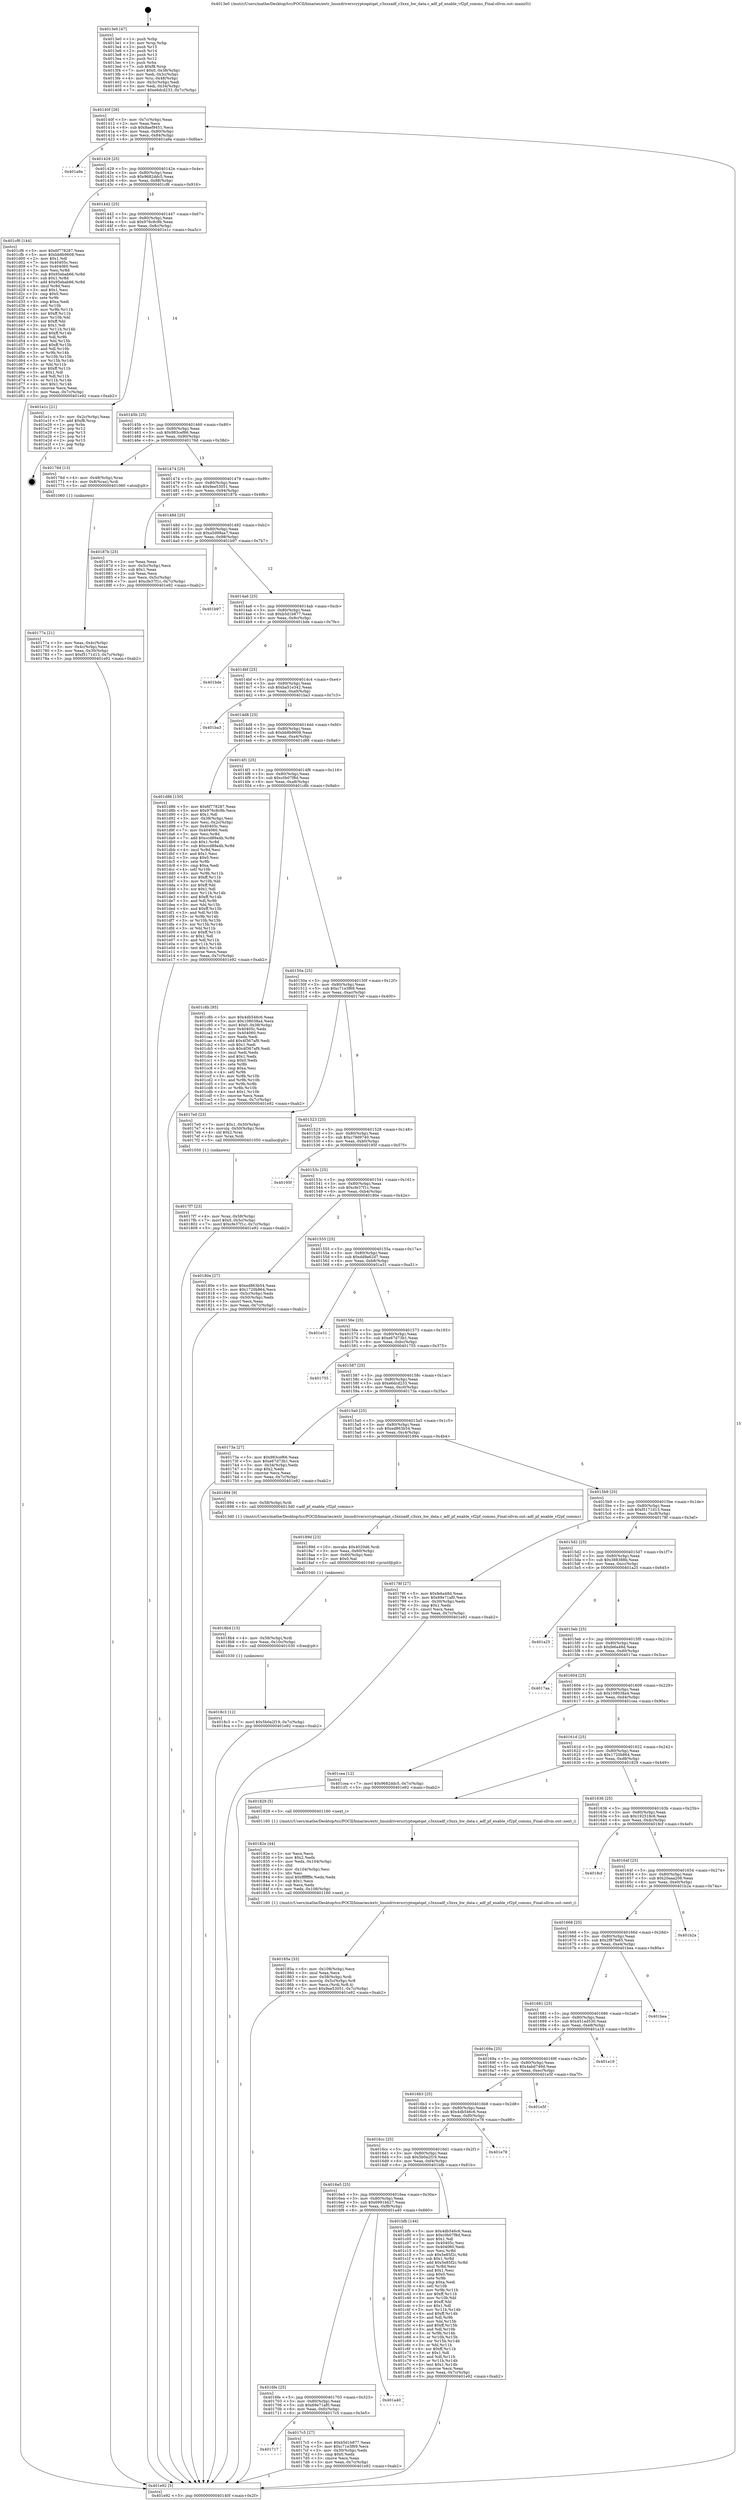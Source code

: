 digraph "0x4013e0" {
  label = "0x4013e0 (/mnt/c/Users/mathe/Desktop/tcc/POCII/binaries/extr_linuxdriverscryptoqatqat_c3xxxadf_c3xxx_hw_data.c_adf_pf_enable_vf2pf_comms_Final-ollvm.out::main(0))"
  labelloc = "t"
  node[shape=record]

  Entry [label="",width=0.3,height=0.3,shape=circle,fillcolor=black,style=filled]
  "0x40140f" [label="{
     0x40140f [26]\l
     | [instrs]\l
     &nbsp;&nbsp;0x40140f \<+3\>: mov -0x7c(%rbp),%eax\l
     &nbsp;&nbsp;0x401412 \<+2\>: mov %eax,%ecx\l
     &nbsp;&nbsp;0x401414 \<+6\>: sub $0x8aef9451,%ecx\l
     &nbsp;&nbsp;0x40141a \<+3\>: mov %eax,-0x80(%rbp)\l
     &nbsp;&nbsp;0x40141d \<+6\>: mov %ecx,-0x84(%rbp)\l
     &nbsp;&nbsp;0x401423 \<+6\>: je 0000000000401a9a \<main+0x6ba\>\l
  }"]
  "0x401a9a" [label="{
     0x401a9a\l
  }", style=dashed]
  "0x401429" [label="{
     0x401429 [25]\l
     | [instrs]\l
     &nbsp;&nbsp;0x401429 \<+5\>: jmp 000000000040142e \<main+0x4e\>\l
     &nbsp;&nbsp;0x40142e \<+3\>: mov -0x80(%rbp),%eax\l
     &nbsp;&nbsp;0x401431 \<+5\>: sub $0x9682ddc5,%eax\l
     &nbsp;&nbsp;0x401436 \<+6\>: mov %eax,-0x88(%rbp)\l
     &nbsp;&nbsp;0x40143c \<+6\>: je 0000000000401cf6 \<main+0x916\>\l
  }"]
  Exit [label="",width=0.3,height=0.3,shape=circle,fillcolor=black,style=filled,peripheries=2]
  "0x401cf6" [label="{
     0x401cf6 [144]\l
     | [instrs]\l
     &nbsp;&nbsp;0x401cf6 \<+5\>: mov $0x6f778287,%eax\l
     &nbsp;&nbsp;0x401cfb \<+5\>: mov $0xbb8b9608,%ecx\l
     &nbsp;&nbsp;0x401d00 \<+2\>: mov $0x1,%dl\l
     &nbsp;&nbsp;0x401d02 \<+7\>: mov 0x40405c,%esi\l
     &nbsp;&nbsp;0x401d09 \<+7\>: mov 0x404060,%edi\l
     &nbsp;&nbsp;0x401d10 \<+3\>: mov %esi,%r8d\l
     &nbsp;&nbsp;0x401d13 \<+7\>: sub $0x95ebab66,%r8d\l
     &nbsp;&nbsp;0x401d1a \<+4\>: sub $0x1,%r8d\l
     &nbsp;&nbsp;0x401d1e \<+7\>: add $0x95ebab66,%r8d\l
     &nbsp;&nbsp;0x401d25 \<+4\>: imul %r8d,%esi\l
     &nbsp;&nbsp;0x401d29 \<+3\>: and $0x1,%esi\l
     &nbsp;&nbsp;0x401d2c \<+3\>: cmp $0x0,%esi\l
     &nbsp;&nbsp;0x401d2f \<+4\>: sete %r9b\l
     &nbsp;&nbsp;0x401d33 \<+3\>: cmp $0xa,%edi\l
     &nbsp;&nbsp;0x401d36 \<+4\>: setl %r10b\l
     &nbsp;&nbsp;0x401d3a \<+3\>: mov %r9b,%r11b\l
     &nbsp;&nbsp;0x401d3d \<+4\>: xor $0xff,%r11b\l
     &nbsp;&nbsp;0x401d41 \<+3\>: mov %r10b,%bl\l
     &nbsp;&nbsp;0x401d44 \<+3\>: xor $0xff,%bl\l
     &nbsp;&nbsp;0x401d47 \<+3\>: xor $0x1,%dl\l
     &nbsp;&nbsp;0x401d4a \<+3\>: mov %r11b,%r14b\l
     &nbsp;&nbsp;0x401d4d \<+4\>: and $0xff,%r14b\l
     &nbsp;&nbsp;0x401d51 \<+3\>: and %dl,%r9b\l
     &nbsp;&nbsp;0x401d54 \<+3\>: mov %bl,%r15b\l
     &nbsp;&nbsp;0x401d57 \<+4\>: and $0xff,%r15b\l
     &nbsp;&nbsp;0x401d5b \<+3\>: and %dl,%r10b\l
     &nbsp;&nbsp;0x401d5e \<+3\>: or %r9b,%r14b\l
     &nbsp;&nbsp;0x401d61 \<+3\>: or %r10b,%r15b\l
     &nbsp;&nbsp;0x401d64 \<+3\>: xor %r15b,%r14b\l
     &nbsp;&nbsp;0x401d67 \<+3\>: or %bl,%r11b\l
     &nbsp;&nbsp;0x401d6a \<+4\>: xor $0xff,%r11b\l
     &nbsp;&nbsp;0x401d6e \<+3\>: or $0x1,%dl\l
     &nbsp;&nbsp;0x401d71 \<+3\>: and %dl,%r11b\l
     &nbsp;&nbsp;0x401d74 \<+3\>: or %r11b,%r14b\l
     &nbsp;&nbsp;0x401d77 \<+4\>: test $0x1,%r14b\l
     &nbsp;&nbsp;0x401d7b \<+3\>: cmovne %ecx,%eax\l
     &nbsp;&nbsp;0x401d7e \<+3\>: mov %eax,-0x7c(%rbp)\l
     &nbsp;&nbsp;0x401d81 \<+5\>: jmp 0000000000401e92 \<main+0xab2\>\l
  }"]
  "0x401442" [label="{
     0x401442 [25]\l
     | [instrs]\l
     &nbsp;&nbsp;0x401442 \<+5\>: jmp 0000000000401447 \<main+0x67\>\l
     &nbsp;&nbsp;0x401447 \<+3\>: mov -0x80(%rbp),%eax\l
     &nbsp;&nbsp;0x40144a \<+5\>: sub $0x976c8c9b,%eax\l
     &nbsp;&nbsp;0x40144f \<+6\>: mov %eax,-0x8c(%rbp)\l
     &nbsp;&nbsp;0x401455 \<+6\>: je 0000000000401e1c \<main+0xa3c\>\l
  }"]
  "0x4018c3" [label="{
     0x4018c3 [12]\l
     | [instrs]\l
     &nbsp;&nbsp;0x4018c3 \<+7\>: movl $0x5b0a2f19,-0x7c(%rbp)\l
     &nbsp;&nbsp;0x4018ca \<+5\>: jmp 0000000000401e92 \<main+0xab2\>\l
  }"]
  "0x401e1c" [label="{
     0x401e1c [21]\l
     | [instrs]\l
     &nbsp;&nbsp;0x401e1c \<+3\>: mov -0x2c(%rbp),%eax\l
     &nbsp;&nbsp;0x401e1f \<+7\>: add $0xf8,%rsp\l
     &nbsp;&nbsp;0x401e26 \<+1\>: pop %rbx\l
     &nbsp;&nbsp;0x401e27 \<+2\>: pop %r12\l
     &nbsp;&nbsp;0x401e29 \<+2\>: pop %r13\l
     &nbsp;&nbsp;0x401e2b \<+2\>: pop %r14\l
     &nbsp;&nbsp;0x401e2d \<+2\>: pop %r15\l
     &nbsp;&nbsp;0x401e2f \<+1\>: pop %rbp\l
     &nbsp;&nbsp;0x401e30 \<+1\>: ret\l
  }"]
  "0x40145b" [label="{
     0x40145b [25]\l
     | [instrs]\l
     &nbsp;&nbsp;0x40145b \<+5\>: jmp 0000000000401460 \<main+0x80\>\l
     &nbsp;&nbsp;0x401460 \<+3\>: mov -0x80(%rbp),%eax\l
     &nbsp;&nbsp;0x401463 \<+5\>: sub $0x983cef66,%eax\l
     &nbsp;&nbsp;0x401468 \<+6\>: mov %eax,-0x90(%rbp)\l
     &nbsp;&nbsp;0x40146e \<+6\>: je 000000000040176d \<main+0x38d\>\l
  }"]
  "0x4018b4" [label="{
     0x4018b4 [15]\l
     | [instrs]\l
     &nbsp;&nbsp;0x4018b4 \<+4\>: mov -0x58(%rbp),%rdi\l
     &nbsp;&nbsp;0x4018b8 \<+6\>: mov %eax,-0x10c(%rbp)\l
     &nbsp;&nbsp;0x4018be \<+5\>: call 0000000000401030 \<free@plt\>\l
     | [calls]\l
     &nbsp;&nbsp;0x401030 \{1\} (unknown)\l
  }"]
  "0x40176d" [label="{
     0x40176d [13]\l
     | [instrs]\l
     &nbsp;&nbsp;0x40176d \<+4\>: mov -0x48(%rbp),%rax\l
     &nbsp;&nbsp;0x401771 \<+4\>: mov 0x8(%rax),%rdi\l
     &nbsp;&nbsp;0x401775 \<+5\>: call 0000000000401060 \<atoi@plt\>\l
     | [calls]\l
     &nbsp;&nbsp;0x401060 \{1\} (unknown)\l
  }"]
  "0x401474" [label="{
     0x401474 [25]\l
     | [instrs]\l
     &nbsp;&nbsp;0x401474 \<+5\>: jmp 0000000000401479 \<main+0x99\>\l
     &nbsp;&nbsp;0x401479 \<+3\>: mov -0x80(%rbp),%eax\l
     &nbsp;&nbsp;0x40147c \<+5\>: sub $0x9ee53051,%eax\l
     &nbsp;&nbsp;0x401481 \<+6\>: mov %eax,-0x94(%rbp)\l
     &nbsp;&nbsp;0x401487 \<+6\>: je 000000000040187b \<main+0x49b\>\l
  }"]
  "0x40189d" [label="{
     0x40189d [23]\l
     | [instrs]\l
     &nbsp;&nbsp;0x40189d \<+10\>: movabs $0x4020d6,%rdi\l
     &nbsp;&nbsp;0x4018a7 \<+3\>: mov %eax,-0x60(%rbp)\l
     &nbsp;&nbsp;0x4018aa \<+3\>: mov -0x60(%rbp),%esi\l
     &nbsp;&nbsp;0x4018ad \<+2\>: mov $0x0,%al\l
     &nbsp;&nbsp;0x4018af \<+5\>: call 0000000000401040 \<printf@plt\>\l
     | [calls]\l
     &nbsp;&nbsp;0x401040 \{1\} (unknown)\l
  }"]
  "0x40187b" [label="{
     0x40187b [25]\l
     | [instrs]\l
     &nbsp;&nbsp;0x40187b \<+2\>: xor %eax,%eax\l
     &nbsp;&nbsp;0x40187d \<+3\>: mov -0x5c(%rbp),%ecx\l
     &nbsp;&nbsp;0x401880 \<+3\>: sub $0x1,%eax\l
     &nbsp;&nbsp;0x401883 \<+2\>: sub %eax,%ecx\l
     &nbsp;&nbsp;0x401885 \<+3\>: mov %ecx,-0x5c(%rbp)\l
     &nbsp;&nbsp;0x401888 \<+7\>: movl $0xcfe37f1c,-0x7c(%rbp)\l
     &nbsp;&nbsp;0x40188f \<+5\>: jmp 0000000000401e92 \<main+0xab2\>\l
  }"]
  "0x40148d" [label="{
     0x40148d [25]\l
     | [instrs]\l
     &nbsp;&nbsp;0x40148d \<+5\>: jmp 0000000000401492 \<main+0xb2\>\l
     &nbsp;&nbsp;0x401492 \<+3\>: mov -0x80(%rbp),%eax\l
     &nbsp;&nbsp;0x401495 \<+5\>: sub $0xa5d98aa7,%eax\l
     &nbsp;&nbsp;0x40149a \<+6\>: mov %eax,-0x98(%rbp)\l
     &nbsp;&nbsp;0x4014a0 \<+6\>: je 0000000000401b97 \<main+0x7b7\>\l
  }"]
  "0x40185a" [label="{
     0x40185a [33]\l
     | [instrs]\l
     &nbsp;&nbsp;0x40185a \<+6\>: mov -0x108(%rbp),%ecx\l
     &nbsp;&nbsp;0x401860 \<+3\>: imul %eax,%ecx\l
     &nbsp;&nbsp;0x401863 \<+4\>: mov -0x58(%rbp),%rdi\l
     &nbsp;&nbsp;0x401867 \<+4\>: movslq -0x5c(%rbp),%r8\l
     &nbsp;&nbsp;0x40186b \<+4\>: mov %ecx,(%rdi,%r8,4)\l
     &nbsp;&nbsp;0x40186f \<+7\>: movl $0x9ee53051,-0x7c(%rbp)\l
     &nbsp;&nbsp;0x401876 \<+5\>: jmp 0000000000401e92 \<main+0xab2\>\l
  }"]
  "0x401b97" [label="{
     0x401b97\l
  }", style=dashed]
  "0x4014a6" [label="{
     0x4014a6 [25]\l
     | [instrs]\l
     &nbsp;&nbsp;0x4014a6 \<+5\>: jmp 00000000004014ab \<main+0xcb\>\l
     &nbsp;&nbsp;0x4014ab \<+3\>: mov -0x80(%rbp),%eax\l
     &nbsp;&nbsp;0x4014ae \<+5\>: sub $0xb5d1b877,%eax\l
     &nbsp;&nbsp;0x4014b3 \<+6\>: mov %eax,-0x9c(%rbp)\l
     &nbsp;&nbsp;0x4014b9 \<+6\>: je 0000000000401bde \<main+0x7fe\>\l
  }"]
  "0x40182e" [label="{
     0x40182e [44]\l
     | [instrs]\l
     &nbsp;&nbsp;0x40182e \<+2\>: xor %ecx,%ecx\l
     &nbsp;&nbsp;0x401830 \<+5\>: mov $0x2,%edx\l
     &nbsp;&nbsp;0x401835 \<+6\>: mov %edx,-0x104(%rbp)\l
     &nbsp;&nbsp;0x40183b \<+1\>: cltd\l
     &nbsp;&nbsp;0x40183c \<+6\>: mov -0x104(%rbp),%esi\l
     &nbsp;&nbsp;0x401842 \<+2\>: idiv %esi\l
     &nbsp;&nbsp;0x401844 \<+6\>: imul $0xfffffffe,%edx,%edx\l
     &nbsp;&nbsp;0x40184a \<+3\>: sub $0x1,%ecx\l
     &nbsp;&nbsp;0x40184d \<+2\>: sub %ecx,%edx\l
     &nbsp;&nbsp;0x40184f \<+6\>: mov %edx,-0x108(%rbp)\l
     &nbsp;&nbsp;0x401855 \<+5\>: call 0000000000401160 \<next_i\>\l
     | [calls]\l
     &nbsp;&nbsp;0x401160 \{1\} (/mnt/c/Users/mathe/Desktop/tcc/POCII/binaries/extr_linuxdriverscryptoqatqat_c3xxxadf_c3xxx_hw_data.c_adf_pf_enable_vf2pf_comms_Final-ollvm.out::next_i)\l
  }"]
  "0x401bde" [label="{
     0x401bde\l
  }", style=dashed]
  "0x4014bf" [label="{
     0x4014bf [25]\l
     | [instrs]\l
     &nbsp;&nbsp;0x4014bf \<+5\>: jmp 00000000004014c4 \<main+0xe4\>\l
     &nbsp;&nbsp;0x4014c4 \<+3\>: mov -0x80(%rbp),%eax\l
     &nbsp;&nbsp;0x4014c7 \<+5\>: sub $0xba51e342,%eax\l
     &nbsp;&nbsp;0x4014cc \<+6\>: mov %eax,-0xa0(%rbp)\l
     &nbsp;&nbsp;0x4014d2 \<+6\>: je 0000000000401ba3 \<main+0x7c3\>\l
  }"]
  "0x4017f7" [label="{
     0x4017f7 [23]\l
     | [instrs]\l
     &nbsp;&nbsp;0x4017f7 \<+4\>: mov %rax,-0x58(%rbp)\l
     &nbsp;&nbsp;0x4017fb \<+7\>: movl $0x0,-0x5c(%rbp)\l
     &nbsp;&nbsp;0x401802 \<+7\>: movl $0xcfe37f1c,-0x7c(%rbp)\l
     &nbsp;&nbsp;0x401809 \<+5\>: jmp 0000000000401e92 \<main+0xab2\>\l
  }"]
  "0x401ba3" [label="{
     0x401ba3\l
  }", style=dashed]
  "0x4014d8" [label="{
     0x4014d8 [25]\l
     | [instrs]\l
     &nbsp;&nbsp;0x4014d8 \<+5\>: jmp 00000000004014dd \<main+0xfd\>\l
     &nbsp;&nbsp;0x4014dd \<+3\>: mov -0x80(%rbp),%eax\l
     &nbsp;&nbsp;0x4014e0 \<+5\>: sub $0xbb8b9608,%eax\l
     &nbsp;&nbsp;0x4014e5 \<+6\>: mov %eax,-0xa4(%rbp)\l
     &nbsp;&nbsp;0x4014eb \<+6\>: je 0000000000401d86 \<main+0x9a6\>\l
  }"]
  "0x401717" [label="{
     0x401717\l
  }", style=dashed]
  "0x401d86" [label="{
     0x401d86 [150]\l
     | [instrs]\l
     &nbsp;&nbsp;0x401d86 \<+5\>: mov $0x6f778287,%eax\l
     &nbsp;&nbsp;0x401d8b \<+5\>: mov $0x976c8c9b,%ecx\l
     &nbsp;&nbsp;0x401d90 \<+2\>: mov $0x1,%dl\l
     &nbsp;&nbsp;0x401d92 \<+3\>: mov -0x38(%rbp),%esi\l
     &nbsp;&nbsp;0x401d95 \<+3\>: mov %esi,-0x2c(%rbp)\l
     &nbsp;&nbsp;0x401d98 \<+7\>: mov 0x40405c,%esi\l
     &nbsp;&nbsp;0x401d9f \<+7\>: mov 0x404060,%edi\l
     &nbsp;&nbsp;0x401da6 \<+3\>: mov %esi,%r8d\l
     &nbsp;&nbsp;0x401da9 \<+7\>: add $0xccd89a4b,%r8d\l
     &nbsp;&nbsp;0x401db0 \<+4\>: sub $0x1,%r8d\l
     &nbsp;&nbsp;0x401db4 \<+7\>: sub $0xccd89a4b,%r8d\l
     &nbsp;&nbsp;0x401dbb \<+4\>: imul %r8d,%esi\l
     &nbsp;&nbsp;0x401dbf \<+3\>: and $0x1,%esi\l
     &nbsp;&nbsp;0x401dc2 \<+3\>: cmp $0x0,%esi\l
     &nbsp;&nbsp;0x401dc5 \<+4\>: sete %r9b\l
     &nbsp;&nbsp;0x401dc9 \<+3\>: cmp $0xa,%edi\l
     &nbsp;&nbsp;0x401dcc \<+4\>: setl %r10b\l
     &nbsp;&nbsp;0x401dd0 \<+3\>: mov %r9b,%r11b\l
     &nbsp;&nbsp;0x401dd3 \<+4\>: xor $0xff,%r11b\l
     &nbsp;&nbsp;0x401dd7 \<+3\>: mov %r10b,%bl\l
     &nbsp;&nbsp;0x401dda \<+3\>: xor $0xff,%bl\l
     &nbsp;&nbsp;0x401ddd \<+3\>: xor $0x1,%dl\l
     &nbsp;&nbsp;0x401de0 \<+3\>: mov %r11b,%r14b\l
     &nbsp;&nbsp;0x401de3 \<+4\>: and $0xff,%r14b\l
     &nbsp;&nbsp;0x401de7 \<+3\>: and %dl,%r9b\l
     &nbsp;&nbsp;0x401dea \<+3\>: mov %bl,%r15b\l
     &nbsp;&nbsp;0x401ded \<+4\>: and $0xff,%r15b\l
     &nbsp;&nbsp;0x401df1 \<+3\>: and %dl,%r10b\l
     &nbsp;&nbsp;0x401df4 \<+3\>: or %r9b,%r14b\l
     &nbsp;&nbsp;0x401df7 \<+3\>: or %r10b,%r15b\l
     &nbsp;&nbsp;0x401dfa \<+3\>: xor %r15b,%r14b\l
     &nbsp;&nbsp;0x401dfd \<+3\>: or %bl,%r11b\l
     &nbsp;&nbsp;0x401e00 \<+4\>: xor $0xff,%r11b\l
     &nbsp;&nbsp;0x401e04 \<+3\>: or $0x1,%dl\l
     &nbsp;&nbsp;0x401e07 \<+3\>: and %dl,%r11b\l
     &nbsp;&nbsp;0x401e0a \<+3\>: or %r11b,%r14b\l
     &nbsp;&nbsp;0x401e0d \<+4\>: test $0x1,%r14b\l
     &nbsp;&nbsp;0x401e11 \<+3\>: cmovne %ecx,%eax\l
     &nbsp;&nbsp;0x401e14 \<+3\>: mov %eax,-0x7c(%rbp)\l
     &nbsp;&nbsp;0x401e17 \<+5\>: jmp 0000000000401e92 \<main+0xab2\>\l
  }"]
  "0x4014f1" [label="{
     0x4014f1 [25]\l
     | [instrs]\l
     &nbsp;&nbsp;0x4014f1 \<+5\>: jmp 00000000004014f6 \<main+0x116\>\l
     &nbsp;&nbsp;0x4014f6 \<+3\>: mov -0x80(%rbp),%eax\l
     &nbsp;&nbsp;0x4014f9 \<+5\>: sub $0xc0b07f8d,%eax\l
     &nbsp;&nbsp;0x4014fe \<+6\>: mov %eax,-0xa8(%rbp)\l
     &nbsp;&nbsp;0x401504 \<+6\>: je 0000000000401c8b \<main+0x8ab\>\l
  }"]
  "0x4017c5" [label="{
     0x4017c5 [27]\l
     | [instrs]\l
     &nbsp;&nbsp;0x4017c5 \<+5\>: mov $0xb5d1b877,%eax\l
     &nbsp;&nbsp;0x4017ca \<+5\>: mov $0xc71e3f69,%ecx\l
     &nbsp;&nbsp;0x4017cf \<+3\>: mov -0x30(%rbp),%edx\l
     &nbsp;&nbsp;0x4017d2 \<+3\>: cmp $0x0,%edx\l
     &nbsp;&nbsp;0x4017d5 \<+3\>: cmove %ecx,%eax\l
     &nbsp;&nbsp;0x4017d8 \<+3\>: mov %eax,-0x7c(%rbp)\l
     &nbsp;&nbsp;0x4017db \<+5\>: jmp 0000000000401e92 \<main+0xab2\>\l
  }"]
  "0x401c8b" [label="{
     0x401c8b [95]\l
     | [instrs]\l
     &nbsp;&nbsp;0x401c8b \<+5\>: mov $0x4db546c6,%eax\l
     &nbsp;&nbsp;0x401c90 \<+5\>: mov $0x108038a4,%ecx\l
     &nbsp;&nbsp;0x401c95 \<+7\>: movl $0x0,-0x38(%rbp)\l
     &nbsp;&nbsp;0x401c9c \<+7\>: mov 0x40405c,%edx\l
     &nbsp;&nbsp;0x401ca3 \<+7\>: mov 0x404060,%esi\l
     &nbsp;&nbsp;0x401caa \<+2\>: mov %edx,%edi\l
     &nbsp;&nbsp;0x401cac \<+6\>: add $0x4f367af9,%edi\l
     &nbsp;&nbsp;0x401cb2 \<+3\>: sub $0x1,%edi\l
     &nbsp;&nbsp;0x401cb5 \<+6\>: sub $0x4f367af9,%edi\l
     &nbsp;&nbsp;0x401cbb \<+3\>: imul %edi,%edx\l
     &nbsp;&nbsp;0x401cbe \<+3\>: and $0x1,%edx\l
     &nbsp;&nbsp;0x401cc1 \<+3\>: cmp $0x0,%edx\l
     &nbsp;&nbsp;0x401cc4 \<+4\>: sete %r8b\l
     &nbsp;&nbsp;0x401cc8 \<+3\>: cmp $0xa,%esi\l
     &nbsp;&nbsp;0x401ccb \<+4\>: setl %r9b\l
     &nbsp;&nbsp;0x401ccf \<+3\>: mov %r8b,%r10b\l
     &nbsp;&nbsp;0x401cd2 \<+3\>: and %r9b,%r10b\l
     &nbsp;&nbsp;0x401cd5 \<+3\>: xor %r9b,%r8b\l
     &nbsp;&nbsp;0x401cd8 \<+3\>: or %r8b,%r10b\l
     &nbsp;&nbsp;0x401cdb \<+4\>: test $0x1,%r10b\l
     &nbsp;&nbsp;0x401cdf \<+3\>: cmovne %ecx,%eax\l
     &nbsp;&nbsp;0x401ce2 \<+3\>: mov %eax,-0x7c(%rbp)\l
     &nbsp;&nbsp;0x401ce5 \<+5\>: jmp 0000000000401e92 \<main+0xab2\>\l
  }"]
  "0x40150a" [label="{
     0x40150a [25]\l
     | [instrs]\l
     &nbsp;&nbsp;0x40150a \<+5\>: jmp 000000000040150f \<main+0x12f\>\l
     &nbsp;&nbsp;0x40150f \<+3\>: mov -0x80(%rbp),%eax\l
     &nbsp;&nbsp;0x401512 \<+5\>: sub $0xc71e3f69,%eax\l
     &nbsp;&nbsp;0x401517 \<+6\>: mov %eax,-0xac(%rbp)\l
     &nbsp;&nbsp;0x40151d \<+6\>: je 00000000004017e0 \<main+0x400\>\l
  }"]
  "0x4016fe" [label="{
     0x4016fe [25]\l
     | [instrs]\l
     &nbsp;&nbsp;0x4016fe \<+5\>: jmp 0000000000401703 \<main+0x323\>\l
     &nbsp;&nbsp;0x401703 \<+3\>: mov -0x80(%rbp),%eax\l
     &nbsp;&nbsp;0x401706 \<+5\>: sub $0x69e71af0,%eax\l
     &nbsp;&nbsp;0x40170b \<+6\>: mov %eax,-0xfc(%rbp)\l
     &nbsp;&nbsp;0x401711 \<+6\>: je 00000000004017c5 \<main+0x3e5\>\l
  }"]
  "0x4017e0" [label="{
     0x4017e0 [23]\l
     | [instrs]\l
     &nbsp;&nbsp;0x4017e0 \<+7\>: movl $0x1,-0x50(%rbp)\l
     &nbsp;&nbsp;0x4017e7 \<+4\>: movslq -0x50(%rbp),%rax\l
     &nbsp;&nbsp;0x4017eb \<+4\>: shl $0x2,%rax\l
     &nbsp;&nbsp;0x4017ef \<+3\>: mov %rax,%rdi\l
     &nbsp;&nbsp;0x4017f2 \<+5\>: call 0000000000401050 \<malloc@plt\>\l
     | [calls]\l
     &nbsp;&nbsp;0x401050 \{1\} (unknown)\l
  }"]
  "0x401523" [label="{
     0x401523 [25]\l
     | [instrs]\l
     &nbsp;&nbsp;0x401523 \<+5\>: jmp 0000000000401528 \<main+0x148\>\l
     &nbsp;&nbsp;0x401528 \<+3\>: mov -0x80(%rbp),%eax\l
     &nbsp;&nbsp;0x40152b \<+5\>: sub $0xc79d9740,%eax\l
     &nbsp;&nbsp;0x401530 \<+6\>: mov %eax,-0xb0(%rbp)\l
     &nbsp;&nbsp;0x401536 \<+6\>: je 000000000040195f \<main+0x57f\>\l
  }"]
  "0x401a40" [label="{
     0x401a40\l
  }", style=dashed]
  "0x40195f" [label="{
     0x40195f\l
  }", style=dashed]
  "0x40153c" [label="{
     0x40153c [25]\l
     | [instrs]\l
     &nbsp;&nbsp;0x40153c \<+5\>: jmp 0000000000401541 \<main+0x161\>\l
     &nbsp;&nbsp;0x401541 \<+3\>: mov -0x80(%rbp),%eax\l
     &nbsp;&nbsp;0x401544 \<+5\>: sub $0xcfe37f1c,%eax\l
     &nbsp;&nbsp;0x401549 \<+6\>: mov %eax,-0xb4(%rbp)\l
     &nbsp;&nbsp;0x40154f \<+6\>: je 000000000040180e \<main+0x42e\>\l
  }"]
  "0x4016e5" [label="{
     0x4016e5 [25]\l
     | [instrs]\l
     &nbsp;&nbsp;0x4016e5 \<+5\>: jmp 00000000004016ea \<main+0x30a\>\l
     &nbsp;&nbsp;0x4016ea \<+3\>: mov -0x80(%rbp),%eax\l
     &nbsp;&nbsp;0x4016ed \<+5\>: sub $0x6991bb27,%eax\l
     &nbsp;&nbsp;0x4016f2 \<+6\>: mov %eax,-0xf8(%rbp)\l
     &nbsp;&nbsp;0x4016f8 \<+6\>: je 0000000000401a40 \<main+0x660\>\l
  }"]
  "0x40180e" [label="{
     0x40180e [27]\l
     | [instrs]\l
     &nbsp;&nbsp;0x40180e \<+5\>: mov $0xed863b54,%eax\l
     &nbsp;&nbsp;0x401813 \<+5\>: mov $0x1720b864,%ecx\l
     &nbsp;&nbsp;0x401818 \<+3\>: mov -0x5c(%rbp),%edx\l
     &nbsp;&nbsp;0x40181b \<+3\>: cmp -0x50(%rbp),%edx\l
     &nbsp;&nbsp;0x40181e \<+3\>: cmovl %ecx,%eax\l
     &nbsp;&nbsp;0x401821 \<+3\>: mov %eax,-0x7c(%rbp)\l
     &nbsp;&nbsp;0x401824 \<+5\>: jmp 0000000000401e92 \<main+0xab2\>\l
  }"]
  "0x401555" [label="{
     0x401555 [25]\l
     | [instrs]\l
     &nbsp;&nbsp;0x401555 \<+5\>: jmp 000000000040155a \<main+0x17a\>\l
     &nbsp;&nbsp;0x40155a \<+3\>: mov -0x80(%rbp),%eax\l
     &nbsp;&nbsp;0x40155d \<+5\>: sub $0xdd9a62d7,%eax\l
     &nbsp;&nbsp;0x401562 \<+6\>: mov %eax,-0xb8(%rbp)\l
     &nbsp;&nbsp;0x401568 \<+6\>: je 0000000000401e31 \<main+0xa51\>\l
  }"]
  "0x401bfb" [label="{
     0x401bfb [144]\l
     | [instrs]\l
     &nbsp;&nbsp;0x401bfb \<+5\>: mov $0x4db546c6,%eax\l
     &nbsp;&nbsp;0x401c00 \<+5\>: mov $0xc0b07f8d,%ecx\l
     &nbsp;&nbsp;0x401c05 \<+2\>: mov $0x1,%dl\l
     &nbsp;&nbsp;0x401c07 \<+7\>: mov 0x40405c,%esi\l
     &nbsp;&nbsp;0x401c0e \<+7\>: mov 0x404060,%edi\l
     &nbsp;&nbsp;0x401c15 \<+3\>: mov %esi,%r8d\l
     &nbsp;&nbsp;0x401c18 \<+7\>: sub $0x5e85f2c,%r8d\l
     &nbsp;&nbsp;0x401c1f \<+4\>: sub $0x1,%r8d\l
     &nbsp;&nbsp;0x401c23 \<+7\>: add $0x5e85f2c,%r8d\l
     &nbsp;&nbsp;0x401c2a \<+4\>: imul %r8d,%esi\l
     &nbsp;&nbsp;0x401c2e \<+3\>: and $0x1,%esi\l
     &nbsp;&nbsp;0x401c31 \<+3\>: cmp $0x0,%esi\l
     &nbsp;&nbsp;0x401c34 \<+4\>: sete %r9b\l
     &nbsp;&nbsp;0x401c38 \<+3\>: cmp $0xa,%edi\l
     &nbsp;&nbsp;0x401c3b \<+4\>: setl %r10b\l
     &nbsp;&nbsp;0x401c3f \<+3\>: mov %r9b,%r11b\l
     &nbsp;&nbsp;0x401c42 \<+4\>: xor $0xff,%r11b\l
     &nbsp;&nbsp;0x401c46 \<+3\>: mov %r10b,%bl\l
     &nbsp;&nbsp;0x401c49 \<+3\>: xor $0xff,%bl\l
     &nbsp;&nbsp;0x401c4c \<+3\>: xor $0x1,%dl\l
     &nbsp;&nbsp;0x401c4f \<+3\>: mov %r11b,%r14b\l
     &nbsp;&nbsp;0x401c52 \<+4\>: and $0xff,%r14b\l
     &nbsp;&nbsp;0x401c56 \<+3\>: and %dl,%r9b\l
     &nbsp;&nbsp;0x401c59 \<+3\>: mov %bl,%r15b\l
     &nbsp;&nbsp;0x401c5c \<+4\>: and $0xff,%r15b\l
     &nbsp;&nbsp;0x401c60 \<+3\>: and %dl,%r10b\l
     &nbsp;&nbsp;0x401c63 \<+3\>: or %r9b,%r14b\l
     &nbsp;&nbsp;0x401c66 \<+3\>: or %r10b,%r15b\l
     &nbsp;&nbsp;0x401c69 \<+3\>: xor %r15b,%r14b\l
     &nbsp;&nbsp;0x401c6c \<+3\>: or %bl,%r11b\l
     &nbsp;&nbsp;0x401c6f \<+4\>: xor $0xff,%r11b\l
     &nbsp;&nbsp;0x401c73 \<+3\>: or $0x1,%dl\l
     &nbsp;&nbsp;0x401c76 \<+3\>: and %dl,%r11b\l
     &nbsp;&nbsp;0x401c79 \<+3\>: or %r11b,%r14b\l
     &nbsp;&nbsp;0x401c7c \<+4\>: test $0x1,%r14b\l
     &nbsp;&nbsp;0x401c80 \<+3\>: cmovne %ecx,%eax\l
     &nbsp;&nbsp;0x401c83 \<+3\>: mov %eax,-0x7c(%rbp)\l
     &nbsp;&nbsp;0x401c86 \<+5\>: jmp 0000000000401e92 \<main+0xab2\>\l
  }"]
  "0x401e31" [label="{
     0x401e31\l
  }", style=dashed]
  "0x40156e" [label="{
     0x40156e [25]\l
     | [instrs]\l
     &nbsp;&nbsp;0x40156e \<+5\>: jmp 0000000000401573 \<main+0x193\>\l
     &nbsp;&nbsp;0x401573 \<+3\>: mov -0x80(%rbp),%eax\l
     &nbsp;&nbsp;0x401576 \<+5\>: sub $0xe67d73b1,%eax\l
     &nbsp;&nbsp;0x40157b \<+6\>: mov %eax,-0xbc(%rbp)\l
     &nbsp;&nbsp;0x401581 \<+6\>: je 0000000000401755 \<main+0x375\>\l
  }"]
  "0x4016cc" [label="{
     0x4016cc [25]\l
     | [instrs]\l
     &nbsp;&nbsp;0x4016cc \<+5\>: jmp 00000000004016d1 \<main+0x2f1\>\l
     &nbsp;&nbsp;0x4016d1 \<+3\>: mov -0x80(%rbp),%eax\l
     &nbsp;&nbsp;0x4016d4 \<+5\>: sub $0x5b0a2f19,%eax\l
     &nbsp;&nbsp;0x4016d9 \<+6\>: mov %eax,-0xf4(%rbp)\l
     &nbsp;&nbsp;0x4016df \<+6\>: je 0000000000401bfb \<main+0x81b\>\l
  }"]
  "0x401755" [label="{
     0x401755\l
  }", style=dashed]
  "0x401587" [label="{
     0x401587 [25]\l
     | [instrs]\l
     &nbsp;&nbsp;0x401587 \<+5\>: jmp 000000000040158c \<main+0x1ac\>\l
     &nbsp;&nbsp;0x40158c \<+3\>: mov -0x80(%rbp),%eax\l
     &nbsp;&nbsp;0x40158f \<+5\>: sub $0xe6dcd233,%eax\l
     &nbsp;&nbsp;0x401594 \<+6\>: mov %eax,-0xc0(%rbp)\l
     &nbsp;&nbsp;0x40159a \<+6\>: je 000000000040173a \<main+0x35a\>\l
  }"]
  "0x401e78" [label="{
     0x401e78\l
  }", style=dashed]
  "0x40173a" [label="{
     0x40173a [27]\l
     | [instrs]\l
     &nbsp;&nbsp;0x40173a \<+5\>: mov $0x983cef66,%eax\l
     &nbsp;&nbsp;0x40173f \<+5\>: mov $0xe67d73b1,%ecx\l
     &nbsp;&nbsp;0x401744 \<+3\>: mov -0x34(%rbp),%edx\l
     &nbsp;&nbsp;0x401747 \<+3\>: cmp $0x2,%edx\l
     &nbsp;&nbsp;0x40174a \<+3\>: cmovne %ecx,%eax\l
     &nbsp;&nbsp;0x40174d \<+3\>: mov %eax,-0x7c(%rbp)\l
     &nbsp;&nbsp;0x401750 \<+5\>: jmp 0000000000401e92 \<main+0xab2\>\l
  }"]
  "0x4015a0" [label="{
     0x4015a0 [25]\l
     | [instrs]\l
     &nbsp;&nbsp;0x4015a0 \<+5\>: jmp 00000000004015a5 \<main+0x1c5\>\l
     &nbsp;&nbsp;0x4015a5 \<+3\>: mov -0x80(%rbp),%eax\l
     &nbsp;&nbsp;0x4015a8 \<+5\>: sub $0xed863b54,%eax\l
     &nbsp;&nbsp;0x4015ad \<+6\>: mov %eax,-0xc4(%rbp)\l
     &nbsp;&nbsp;0x4015b3 \<+6\>: je 0000000000401894 \<main+0x4b4\>\l
  }"]
  "0x401e92" [label="{
     0x401e92 [5]\l
     | [instrs]\l
     &nbsp;&nbsp;0x401e92 \<+5\>: jmp 000000000040140f \<main+0x2f\>\l
  }"]
  "0x4013e0" [label="{
     0x4013e0 [47]\l
     | [instrs]\l
     &nbsp;&nbsp;0x4013e0 \<+1\>: push %rbp\l
     &nbsp;&nbsp;0x4013e1 \<+3\>: mov %rsp,%rbp\l
     &nbsp;&nbsp;0x4013e4 \<+2\>: push %r15\l
     &nbsp;&nbsp;0x4013e6 \<+2\>: push %r14\l
     &nbsp;&nbsp;0x4013e8 \<+2\>: push %r13\l
     &nbsp;&nbsp;0x4013ea \<+2\>: push %r12\l
     &nbsp;&nbsp;0x4013ec \<+1\>: push %rbx\l
     &nbsp;&nbsp;0x4013ed \<+7\>: sub $0xf8,%rsp\l
     &nbsp;&nbsp;0x4013f4 \<+7\>: movl $0x0,-0x38(%rbp)\l
     &nbsp;&nbsp;0x4013fb \<+3\>: mov %edi,-0x3c(%rbp)\l
     &nbsp;&nbsp;0x4013fe \<+4\>: mov %rsi,-0x48(%rbp)\l
     &nbsp;&nbsp;0x401402 \<+3\>: mov -0x3c(%rbp),%edi\l
     &nbsp;&nbsp;0x401405 \<+3\>: mov %edi,-0x34(%rbp)\l
     &nbsp;&nbsp;0x401408 \<+7\>: movl $0xe6dcd233,-0x7c(%rbp)\l
  }"]
  "0x40177a" [label="{
     0x40177a [21]\l
     | [instrs]\l
     &nbsp;&nbsp;0x40177a \<+3\>: mov %eax,-0x4c(%rbp)\l
     &nbsp;&nbsp;0x40177d \<+3\>: mov -0x4c(%rbp),%eax\l
     &nbsp;&nbsp;0x401780 \<+3\>: mov %eax,-0x30(%rbp)\l
     &nbsp;&nbsp;0x401783 \<+7\>: movl $0xf5171d13,-0x7c(%rbp)\l
     &nbsp;&nbsp;0x40178a \<+5\>: jmp 0000000000401e92 \<main+0xab2\>\l
  }"]
  "0x4016b3" [label="{
     0x4016b3 [25]\l
     | [instrs]\l
     &nbsp;&nbsp;0x4016b3 \<+5\>: jmp 00000000004016b8 \<main+0x2d8\>\l
     &nbsp;&nbsp;0x4016b8 \<+3\>: mov -0x80(%rbp),%eax\l
     &nbsp;&nbsp;0x4016bb \<+5\>: sub $0x4db546c6,%eax\l
     &nbsp;&nbsp;0x4016c0 \<+6\>: mov %eax,-0xf0(%rbp)\l
     &nbsp;&nbsp;0x4016c6 \<+6\>: je 0000000000401e78 \<main+0xa98\>\l
  }"]
  "0x401894" [label="{
     0x401894 [9]\l
     | [instrs]\l
     &nbsp;&nbsp;0x401894 \<+4\>: mov -0x58(%rbp),%rdi\l
     &nbsp;&nbsp;0x401898 \<+5\>: call 00000000004013d0 \<adf_pf_enable_vf2pf_comms\>\l
     | [calls]\l
     &nbsp;&nbsp;0x4013d0 \{1\} (/mnt/c/Users/mathe/Desktop/tcc/POCII/binaries/extr_linuxdriverscryptoqatqat_c3xxxadf_c3xxx_hw_data.c_adf_pf_enable_vf2pf_comms_Final-ollvm.out::adf_pf_enable_vf2pf_comms)\l
  }"]
  "0x4015b9" [label="{
     0x4015b9 [25]\l
     | [instrs]\l
     &nbsp;&nbsp;0x4015b9 \<+5\>: jmp 00000000004015be \<main+0x1de\>\l
     &nbsp;&nbsp;0x4015be \<+3\>: mov -0x80(%rbp),%eax\l
     &nbsp;&nbsp;0x4015c1 \<+5\>: sub $0xf5171d13,%eax\l
     &nbsp;&nbsp;0x4015c6 \<+6\>: mov %eax,-0xc8(%rbp)\l
     &nbsp;&nbsp;0x4015cc \<+6\>: je 000000000040178f \<main+0x3af\>\l
  }"]
  "0x401e5f" [label="{
     0x401e5f\l
  }", style=dashed]
  "0x40178f" [label="{
     0x40178f [27]\l
     | [instrs]\l
     &nbsp;&nbsp;0x40178f \<+5\>: mov $0xfe6a48d,%eax\l
     &nbsp;&nbsp;0x401794 \<+5\>: mov $0x69e71af0,%ecx\l
     &nbsp;&nbsp;0x401799 \<+3\>: mov -0x30(%rbp),%edx\l
     &nbsp;&nbsp;0x40179c \<+3\>: cmp $0x1,%edx\l
     &nbsp;&nbsp;0x40179f \<+3\>: cmovl %ecx,%eax\l
     &nbsp;&nbsp;0x4017a2 \<+3\>: mov %eax,-0x7c(%rbp)\l
     &nbsp;&nbsp;0x4017a5 \<+5\>: jmp 0000000000401e92 \<main+0xab2\>\l
  }"]
  "0x4015d2" [label="{
     0x4015d2 [25]\l
     | [instrs]\l
     &nbsp;&nbsp;0x4015d2 \<+5\>: jmp 00000000004015d7 \<main+0x1f7\>\l
     &nbsp;&nbsp;0x4015d7 \<+3\>: mov -0x80(%rbp),%eax\l
     &nbsp;&nbsp;0x4015da \<+5\>: sub $0x388388b,%eax\l
     &nbsp;&nbsp;0x4015df \<+6\>: mov %eax,-0xcc(%rbp)\l
     &nbsp;&nbsp;0x4015e5 \<+6\>: je 0000000000401a25 \<main+0x645\>\l
  }"]
  "0x40169a" [label="{
     0x40169a [25]\l
     | [instrs]\l
     &nbsp;&nbsp;0x40169a \<+5\>: jmp 000000000040169f \<main+0x2bf\>\l
     &nbsp;&nbsp;0x40169f \<+3\>: mov -0x80(%rbp),%eax\l
     &nbsp;&nbsp;0x4016a2 \<+5\>: sub $0x4abd749d,%eax\l
     &nbsp;&nbsp;0x4016a7 \<+6\>: mov %eax,-0xec(%rbp)\l
     &nbsp;&nbsp;0x4016ad \<+6\>: je 0000000000401e5f \<main+0xa7f\>\l
  }"]
  "0x401a25" [label="{
     0x401a25\l
  }", style=dashed]
  "0x4015eb" [label="{
     0x4015eb [25]\l
     | [instrs]\l
     &nbsp;&nbsp;0x4015eb \<+5\>: jmp 00000000004015f0 \<main+0x210\>\l
     &nbsp;&nbsp;0x4015f0 \<+3\>: mov -0x80(%rbp),%eax\l
     &nbsp;&nbsp;0x4015f3 \<+5\>: sub $0xfe6a48d,%eax\l
     &nbsp;&nbsp;0x4015f8 \<+6\>: mov %eax,-0xd0(%rbp)\l
     &nbsp;&nbsp;0x4015fe \<+6\>: je 00000000004017aa \<main+0x3ca\>\l
  }"]
  "0x401a19" [label="{
     0x401a19\l
  }", style=dashed]
  "0x4017aa" [label="{
     0x4017aa\l
  }", style=dashed]
  "0x401604" [label="{
     0x401604 [25]\l
     | [instrs]\l
     &nbsp;&nbsp;0x401604 \<+5\>: jmp 0000000000401609 \<main+0x229\>\l
     &nbsp;&nbsp;0x401609 \<+3\>: mov -0x80(%rbp),%eax\l
     &nbsp;&nbsp;0x40160c \<+5\>: sub $0x108038a4,%eax\l
     &nbsp;&nbsp;0x401611 \<+6\>: mov %eax,-0xd4(%rbp)\l
     &nbsp;&nbsp;0x401617 \<+6\>: je 0000000000401cea \<main+0x90a\>\l
  }"]
  "0x401681" [label="{
     0x401681 [25]\l
     | [instrs]\l
     &nbsp;&nbsp;0x401681 \<+5\>: jmp 0000000000401686 \<main+0x2a6\>\l
     &nbsp;&nbsp;0x401686 \<+3\>: mov -0x80(%rbp),%eax\l
     &nbsp;&nbsp;0x401689 \<+5\>: sub $0x451ed530,%eax\l
     &nbsp;&nbsp;0x40168e \<+6\>: mov %eax,-0xe8(%rbp)\l
     &nbsp;&nbsp;0x401694 \<+6\>: je 0000000000401a19 \<main+0x639\>\l
  }"]
  "0x401cea" [label="{
     0x401cea [12]\l
     | [instrs]\l
     &nbsp;&nbsp;0x401cea \<+7\>: movl $0x9682ddc5,-0x7c(%rbp)\l
     &nbsp;&nbsp;0x401cf1 \<+5\>: jmp 0000000000401e92 \<main+0xab2\>\l
  }"]
  "0x40161d" [label="{
     0x40161d [25]\l
     | [instrs]\l
     &nbsp;&nbsp;0x40161d \<+5\>: jmp 0000000000401622 \<main+0x242\>\l
     &nbsp;&nbsp;0x401622 \<+3\>: mov -0x80(%rbp),%eax\l
     &nbsp;&nbsp;0x401625 \<+5\>: sub $0x1720b864,%eax\l
     &nbsp;&nbsp;0x40162a \<+6\>: mov %eax,-0xd8(%rbp)\l
     &nbsp;&nbsp;0x401630 \<+6\>: je 0000000000401829 \<main+0x449\>\l
  }"]
  "0x401bea" [label="{
     0x401bea\l
  }", style=dashed]
  "0x401829" [label="{
     0x401829 [5]\l
     | [instrs]\l
     &nbsp;&nbsp;0x401829 \<+5\>: call 0000000000401160 \<next_i\>\l
     | [calls]\l
     &nbsp;&nbsp;0x401160 \{1\} (/mnt/c/Users/mathe/Desktop/tcc/POCII/binaries/extr_linuxdriverscryptoqatqat_c3xxxadf_c3xxx_hw_data.c_adf_pf_enable_vf2pf_comms_Final-ollvm.out::next_i)\l
  }"]
  "0x401636" [label="{
     0x401636 [25]\l
     | [instrs]\l
     &nbsp;&nbsp;0x401636 \<+5\>: jmp 000000000040163b \<main+0x25b\>\l
     &nbsp;&nbsp;0x40163b \<+3\>: mov -0x80(%rbp),%eax\l
     &nbsp;&nbsp;0x40163e \<+5\>: sub $0x192518c6,%eax\l
     &nbsp;&nbsp;0x401643 \<+6\>: mov %eax,-0xdc(%rbp)\l
     &nbsp;&nbsp;0x401649 \<+6\>: je 00000000004018cf \<main+0x4ef\>\l
  }"]
  "0x401668" [label="{
     0x401668 [25]\l
     | [instrs]\l
     &nbsp;&nbsp;0x401668 \<+5\>: jmp 000000000040166d \<main+0x28d\>\l
     &nbsp;&nbsp;0x40166d \<+3\>: mov -0x80(%rbp),%eax\l
     &nbsp;&nbsp;0x401670 \<+5\>: sub $0x2f87fe65,%eax\l
     &nbsp;&nbsp;0x401675 \<+6\>: mov %eax,-0xe4(%rbp)\l
     &nbsp;&nbsp;0x40167b \<+6\>: je 0000000000401bea \<main+0x80a\>\l
  }"]
  "0x4018cf" [label="{
     0x4018cf\l
  }", style=dashed]
  "0x40164f" [label="{
     0x40164f [25]\l
     | [instrs]\l
     &nbsp;&nbsp;0x40164f \<+5\>: jmp 0000000000401654 \<main+0x274\>\l
     &nbsp;&nbsp;0x401654 \<+3\>: mov -0x80(%rbp),%eax\l
     &nbsp;&nbsp;0x401657 \<+5\>: sub $0x20aaa208,%eax\l
     &nbsp;&nbsp;0x40165c \<+6\>: mov %eax,-0xe0(%rbp)\l
     &nbsp;&nbsp;0x401662 \<+6\>: je 0000000000401b2a \<main+0x74a\>\l
  }"]
  "0x401b2a" [label="{
     0x401b2a\l
  }", style=dashed]
  Entry -> "0x4013e0" [label=" 1"]
  "0x40140f" -> "0x401a9a" [label=" 0"]
  "0x40140f" -> "0x401429" [label=" 16"]
  "0x401e1c" -> Exit [label=" 1"]
  "0x401429" -> "0x401cf6" [label=" 1"]
  "0x401429" -> "0x401442" [label=" 15"]
  "0x401d86" -> "0x401e92" [label=" 1"]
  "0x401442" -> "0x401e1c" [label=" 1"]
  "0x401442" -> "0x40145b" [label=" 14"]
  "0x401cf6" -> "0x401e92" [label=" 1"]
  "0x40145b" -> "0x40176d" [label=" 1"]
  "0x40145b" -> "0x401474" [label=" 13"]
  "0x401cea" -> "0x401e92" [label=" 1"]
  "0x401474" -> "0x40187b" [label=" 1"]
  "0x401474" -> "0x40148d" [label=" 12"]
  "0x401c8b" -> "0x401e92" [label=" 1"]
  "0x40148d" -> "0x401b97" [label=" 0"]
  "0x40148d" -> "0x4014a6" [label=" 12"]
  "0x401bfb" -> "0x401e92" [label=" 1"]
  "0x4014a6" -> "0x401bde" [label=" 0"]
  "0x4014a6" -> "0x4014bf" [label=" 12"]
  "0x4018c3" -> "0x401e92" [label=" 1"]
  "0x4014bf" -> "0x401ba3" [label=" 0"]
  "0x4014bf" -> "0x4014d8" [label=" 12"]
  "0x4018b4" -> "0x4018c3" [label=" 1"]
  "0x4014d8" -> "0x401d86" [label=" 1"]
  "0x4014d8" -> "0x4014f1" [label=" 11"]
  "0x40189d" -> "0x4018b4" [label=" 1"]
  "0x4014f1" -> "0x401c8b" [label=" 1"]
  "0x4014f1" -> "0x40150a" [label=" 10"]
  "0x401894" -> "0x40189d" [label=" 1"]
  "0x40150a" -> "0x4017e0" [label=" 1"]
  "0x40150a" -> "0x401523" [label=" 9"]
  "0x40185a" -> "0x401e92" [label=" 1"]
  "0x401523" -> "0x40195f" [label=" 0"]
  "0x401523" -> "0x40153c" [label=" 9"]
  "0x40182e" -> "0x40185a" [label=" 1"]
  "0x40153c" -> "0x40180e" [label=" 2"]
  "0x40153c" -> "0x401555" [label=" 7"]
  "0x40180e" -> "0x401e92" [label=" 2"]
  "0x401555" -> "0x401e31" [label=" 0"]
  "0x401555" -> "0x40156e" [label=" 7"]
  "0x4017f7" -> "0x401e92" [label=" 1"]
  "0x40156e" -> "0x401755" [label=" 0"]
  "0x40156e" -> "0x401587" [label=" 7"]
  "0x4017c5" -> "0x401e92" [label=" 1"]
  "0x401587" -> "0x40173a" [label=" 1"]
  "0x401587" -> "0x4015a0" [label=" 6"]
  "0x40173a" -> "0x401e92" [label=" 1"]
  "0x4013e0" -> "0x40140f" [label=" 1"]
  "0x401e92" -> "0x40140f" [label=" 15"]
  "0x40176d" -> "0x40177a" [label=" 1"]
  "0x40177a" -> "0x401e92" [label=" 1"]
  "0x4016fe" -> "0x401717" [label=" 0"]
  "0x4015a0" -> "0x401894" [label=" 1"]
  "0x4015a0" -> "0x4015b9" [label=" 5"]
  "0x40187b" -> "0x401e92" [label=" 1"]
  "0x4015b9" -> "0x40178f" [label=" 1"]
  "0x4015b9" -> "0x4015d2" [label=" 4"]
  "0x40178f" -> "0x401e92" [label=" 1"]
  "0x4016e5" -> "0x4016fe" [label=" 1"]
  "0x4015d2" -> "0x401a25" [label=" 0"]
  "0x4015d2" -> "0x4015eb" [label=" 4"]
  "0x401829" -> "0x40182e" [label=" 1"]
  "0x4015eb" -> "0x4017aa" [label=" 0"]
  "0x4015eb" -> "0x401604" [label=" 4"]
  "0x4016cc" -> "0x4016e5" [label=" 1"]
  "0x401604" -> "0x401cea" [label=" 1"]
  "0x401604" -> "0x40161d" [label=" 3"]
  "0x4017e0" -> "0x4017f7" [label=" 1"]
  "0x40161d" -> "0x401829" [label=" 1"]
  "0x40161d" -> "0x401636" [label=" 2"]
  "0x4016b3" -> "0x4016cc" [label=" 2"]
  "0x401636" -> "0x4018cf" [label=" 0"]
  "0x401636" -> "0x40164f" [label=" 2"]
  "0x4016fe" -> "0x4017c5" [label=" 1"]
  "0x40164f" -> "0x401b2a" [label=" 0"]
  "0x40164f" -> "0x401668" [label=" 2"]
  "0x4016b3" -> "0x401e78" [label=" 0"]
  "0x401668" -> "0x401bea" [label=" 0"]
  "0x401668" -> "0x401681" [label=" 2"]
  "0x4016cc" -> "0x401bfb" [label=" 1"]
  "0x401681" -> "0x401a19" [label=" 0"]
  "0x401681" -> "0x40169a" [label=" 2"]
  "0x4016e5" -> "0x401a40" [label=" 0"]
  "0x40169a" -> "0x401e5f" [label=" 0"]
  "0x40169a" -> "0x4016b3" [label=" 2"]
}
